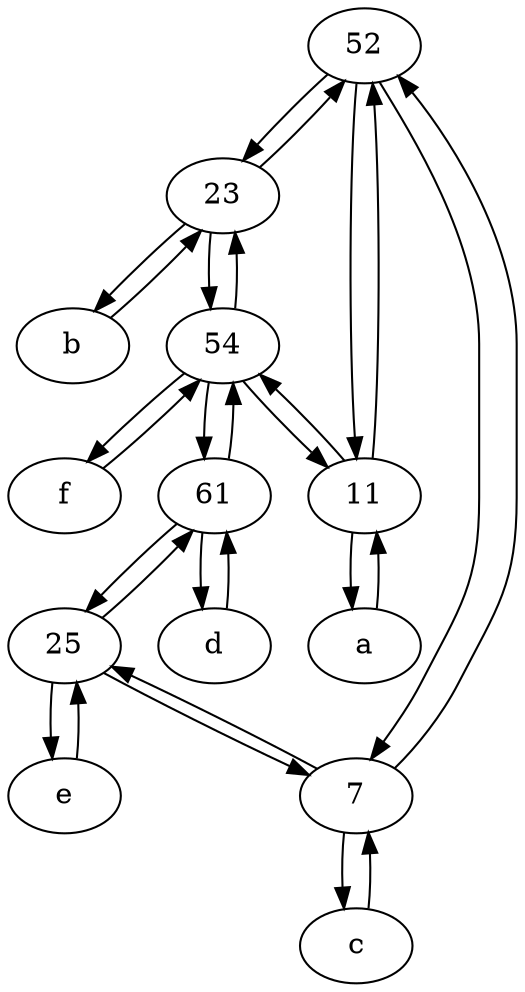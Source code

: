 digraph  {
	52;
	25;
	b [pos="50,20!"];
	54;
	c [pos="20,10!"];
	f [pos="15,45!"];
	61;
	23;
	d [pos="20,30!"];
	e [pos="30,50!"];
	7;
	a [pos="40,10!"];
	11;
	11 -> 54;
	23 -> 54;
	23 -> 52;
	25 -> 7;
	a -> 11;
	7 -> c;
	d -> 61;
	e -> 25;
	7 -> 52;
	61 -> d;
	54 -> f;
	f -> 54;
	23 -> b;
	52 -> 7;
	11 -> 52;
	61 -> 25;
	54 -> 61;
	54 -> 23;
	25 -> 61;
	c -> 7;
	52 -> 23;
	7 -> 25;
	25 -> e;
	54 -> 11;
	11 -> a;
	61 -> 54;
	b -> 23;
	52 -> 11;

	}